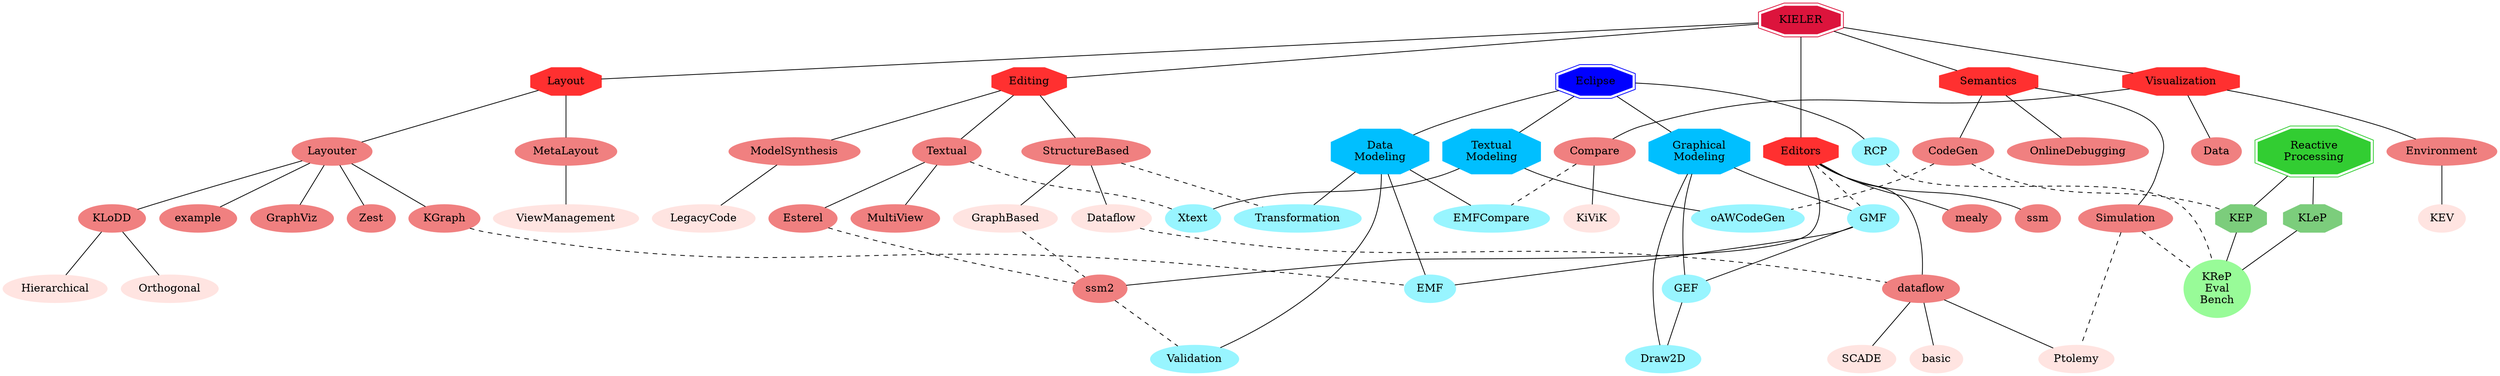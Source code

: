 // neato -Tpdf kieler02.dot -o kieler02.pdf -Gstart=2

graph kieler{
 
graph [overlap=scale, splines=true];

Eclipse [style=filled, color=blue1, shape=doubleoctagon, pos = "0, 200" layer=l1] ;

node[shape=octagon, style=filled, color=deepskyblue];
DataModeling [label="Data\nModeling"];
GraphicalModeling [label="Graphical\nModeling"];
TextualModeling[label="Textual\nModeling"];

node[shape=ellipse, style=filled, color=cadetblue1];
Eclipse -- DataModeling;
DataModeling -- EMF;
DataModeling -- Validation;
DataModeling -- Transformation;
DataModeling -- EMFCompare;
Eclipse -- GraphicalModeling;
GraphicalModeling -- GEF;
GraphicalModeling -- GMF;
GMF -- EMF;
GMF -- GEF;
GraphicalModeling -- Draw2D;
GEF -- Draw2D;
Eclipse -- TextualModeling;
TextualModeling -- oAWCodeGen;
TextualModeling -- Xtext;
RCP [shape=ellipse, style=filled];
Eclipse -- RCP;

node[color=blue];

KIELER [style=filled, color=crimson, shape=doubleoctagon, pos="100,100" layer=l1];

// subprojects
node[shape=octagon, style=filled, color=firebrick1];
Editors;
Semantics;
Visualization;
Layout;
Editing;

// subsubprojects
node[shape=ellipse, style=filled, color=lightcoral];
KIELER -- Editors;
Editors -- mealy;
Editors -- ssm;
Editors -- ssm2;
Editors -- dataflow;

KIELER -- Semantics;
Semantics -- Simulation;
Semantics -- CodeGen;
Semantics -- OnlineDebugging;

KIELER -- Visualization;
Visualization -- Compare;
Visualization -- Environment;
Visualization -- Data;

KIELER -- Layout;
Layout -- MetaLayout;
Layout -- Layouter;
Layouter -- KGraph;
Layouter -- example;
Layouter -- GraphViz;
Layouter -- Zest;
Layouter -- KLoDD;

KIELER -- Editing;
Editing -- ModelSynthesis;
Editing -- Textual;
Textual -- MultiView;
Textual -- Esterel;
Editing -- StructureBased;

// leafs
node[shape=ellipse, style=filled, color=mistyrose];
dataflow -- basic;
dataflow -- Ptolemy;
dataflow -- SCADE;
Compare -- KiViK;
Environment -- KEV;
MetaLayout -- ViewManagement;
KLoDD -- Hierarchical;
KLoDD -- Orthogonal;
ModelSynthesis -- LegacyCode;
StructureBased -- GraphBased;
StructureBased -- Dataflow;


React[style=filled, color=limegreen, shape=doubleoctagon, label = "Reactive\nProcessing", pos="200,200"];

node[shape=octagon, style=filled, color=palegreen3];
KEP;
KLeP;
React -- KEP;
React -- KLeP;

node[shape=ellipse, style=filled, color=palegreen];
KEP -- evalbench;
KLeP -- evalbench;
evalbench [label="KReP\nEval\nBench"];

// interrelations 
edge [len=2, style=dashed];
CodeGen -- oAWCodeGen;
Textual -- Xtext;
Compare -- EMFCompare;
ssm2 -- Validation;
StructureBased -- Transformation;
Editors -- GMF;
KGraph -- EMF;
Dataflow -- dataflow;
Esterel -- ssm2;
GraphBased -- ssm2;
Simulation -- Ptolemy;
RCP -- evalbench;

edge [len=1,style=dashed];
CodeGen -- KEP;
Simulation -- evalbench;

}